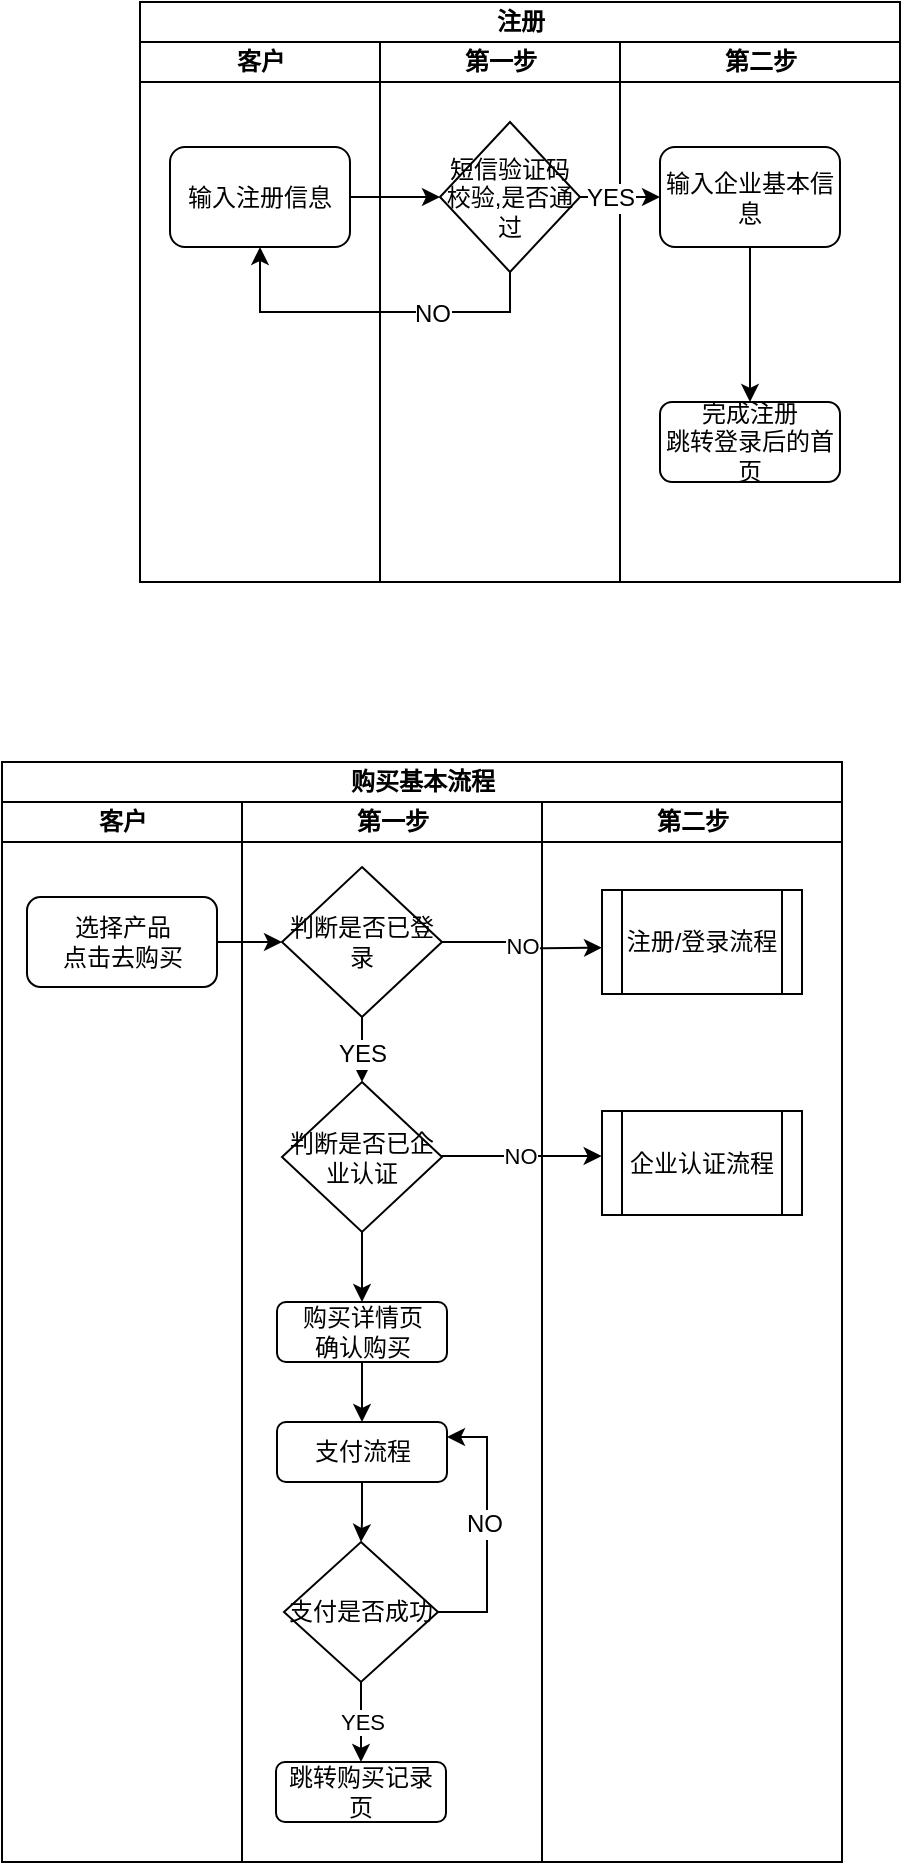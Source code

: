 <mxfile version="12.3.7" type="github" pages="5">
  <diagram id="7Ek2xZR4nPy_wMrCUxnE" name="Page-1">
    <mxGraphModel dx="1148" dy="623" grid="1" gridSize="10" guides="1" tooltips="1" connect="1" arrows="1" fold="1" page="1" pageScale="1" pageWidth="827" pageHeight="1169" math="0" shadow="0">
      <root>
        <mxCell id="0"/>
        <mxCell id="1" parent="0"/>
        <mxCell id="ooyu_5q9b6Pn2j3Tplhq-1" value="注册" style="swimlane;html=1;childLayout=stackLayout;resizeParent=1;resizeParentMax=0;startSize=20;" parent="1" vertex="1">
          <mxGeometry x="220" y="30" width="380" height="290" as="geometry"/>
        </mxCell>
        <mxCell id="ooyu_5q9b6Pn2j3Tplhq-2" value="客户" style="swimlane;html=1;startSize=20;" parent="ooyu_5q9b6Pn2j3Tplhq-1" vertex="1">
          <mxGeometry y="20" width="120" height="270" as="geometry"/>
        </mxCell>
        <mxCell id="ooyu_5q9b6Pn2j3Tplhq-6" value="输入注册信息" style="rounded=1;whiteSpace=wrap;html=1;" parent="ooyu_5q9b6Pn2j3Tplhq-2" vertex="1">
          <mxGeometry x="15" y="52.5" width="90" height="50" as="geometry"/>
        </mxCell>
        <mxCell id="ooyu_5q9b6Pn2j3Tplhq-3" value="第一步" style="swimlane;html=1;startSize=20;" parent="ooyu_5q9b6Pn2j3Tplhq-1" vertex="1">
          <mxGeometry x="120" y="20" width="120" height="270" as="geometry"/>
        </mxCell>
        <mxCell id="ooyu_5q9b6Pn2j3Tplhq-7" value="短信验证码校验,是否通过" style="rhombus;whiteSpace=wrap;html=1;" parent="ooyu_5q9b6Pn2j3Tplhq-3" vertex="1">
          <mxGeometry x="30" y="40" width="70" height="75" as="geometry"/>
        </mxCell>
        <mxCell id="ooyu_5q9b6Pn2j3Tplhq-4" value="第二步" style="swimlane;html=1;startSize=20;" parent="ooyu_5q9b6Pn2j3Tplhq-1" vertex="1">
          <mxGeometry x="240" y="20" width="140" height="270" as="geometry"/>
        </mxCell>
        <mxCell id="ooyu_5q9b6Pn2j3Tplhq-16" style="edgeStyle=orthogonalEdgeStyle;rounded=0;orthogonalLoop=1;jettySize=auto;html=1;entryX=0.5;entryY=0;entryDx=0;entryDy=0;" parent="ooyu_5q9b6Pn2j3Tplhq-4" source="ooyu_5q9b6Pn2j3Tplhq-11" target="ooyu_5q9b6Pn2j3Tplhq-15" edge="1">
          <mxGeometry relative="1" as="geometry"/>
        </mxCell>
        <mxCell id="ooyu_5q9b6Pn2j3Tplhq-11" value="输入企业基本信息" style="rounded=1;whiteSpace=wrap;html=1;" parent="ooyu_5q9b6Pn2j3Tplhq-4" vertex="1">
          <mxGeometry x="20" y="52.5" width="90" height="50" as="geometry"/>
        </mxCell>
        <mxCell id="ooyu_5q9b6Pn2j3Tplhq-15" value="完成注册&lt;br&gt;跳转登录后的首页" style="rounded=1;whiteSpace=wrap;html=1;" parent="ooyu_5q9b6Pn2j3Tplhq-4" vertex="1">
          <mxGeometry x="20" y="180" width="90" height="40" as="geometry"/>
        </mxCell>
        <mxCell id="ooyu_5q9b6Pn2j3Tplhq-8" style="edgeStyle=orthogonalEdgeStyle;rounded=0;orthogonalLoop=1;jettySize=auto;html=1;entryX=0;entryY=0.5;entryDx=0;entryDy=0;" parent="ooyu_5q9b6Pn2j3Tplhq-1" source="ooyu_5q9b6Pn2j3Tplhq-6" target="ooyu_5q9b6Pn2j3Tplhq-7" edge="1">
          <mxGeometry relative="1" as="geometry"/>
        </mxCell>
        <mxCell id="ooyu_5q9b6Pn2j3Tplhq-9" style="edgeStyle=orthogonalEdgeStyle;rounded=0;orthogonalLoop=1;jettySize=auto;html=1;entryX=0.5;entryY=1;entryDx=0;entryDy=0;exitX=0.5;exitY=1;exitDx=0;exitDy=0;" parent="ooyu_5q9b6Pn2j3Tplhq-1" source="ooyu_5q9b6Pn2j3Tplhq-7" target="ooyu_5q9b6Pn2j3Tplhq-6" edge="1">
          <mxGeometry relative="1" as="geometry"/>
        </mxCell>
        <mxCell id="ooyu_5q9b6Pn2j3Tplhq-10" value="NO" style="text;html=1;align=center;verticalAlign=middle;resizable=0;points=[];;labelBackgroundColor=#ffffff;" parent="ooyu_5q9b6Pn2j3Tplhq-9" vertex="1" connectable="0">
          <mxGeometry x="-0.333" y="1" relative="1" as="geometry">
            <mxPoint as="offset"/>
          </mxGeometry>
        </mxCell>
        <mxCell id="ooyu_5q9b6Pn2j3Tplhq-12" style="edgeStyle=orthogonalEdgeStyle;rounded=0;orthogonalLoop=1;jettySize=auto;html=1;entryX=0;entryY=0.5;entryDx=0;entryDy=0;" parent="ooyu_5q9b6Pn2j3Tplhq-1" source="ooyu_5q9b6Pn2j3Tplhq-7" target="ooyu_5q9b6Pn2j3Tplhq-11" edge="1">
          <mxGeometry relative="1" as="geometry"/>
        </mxCell>
        <mxCell id="ooyu_5q9b6Pn2j3Tplhq-13" value="YES" style="text;html=1;align=center;verticalAlign=middle;resizable=0;points=[];;labelBackgroundColor=#ffffff;" parent="ooyu_5q9b6Pn2j3Tplhq-12" vertex="1" connectable="0">
          <mxGeometry x="0.011" y="-5" relative="1" as="geometry">
            <mxPoint x="-5" y="-5" as="offset"/>
          </mxGeometry>
        </mxCell>
        <mxCell id="ooyu_5q9b6Pn2j3Tplhq-18" value="购买基本流程" style="swimlane;html=1;childLayout=stackLayout;resizeParent=1;resizeParentMax=0;startSize=20;" parent="1" vertex="1">
          <mxGeometry x="151" y="410" width="420" height="550" as="geometry"/>
        </mxCell>
        <mxCell id="ooyu_5q9b6Pn2j3Tplhq-19" value="客户" style="swimlane;html=1;startSize=20;" parent="ooyu_5q9b6Pn2j3Tplhq-18" vertex="1">
          <mxGeometry y="20" width="120" height="530" as="geometry"/>
        </mxCell>
        <mxCell id="ooyu_5q9b6Pn2j3Tplhq-23" value="选择产品&lt;br&gt;点击去购买" style="rounded=1;whiteSpace=wrap;html=1;" parent="ooyu_5q9b6Pn2j3Tplhq-19" vertex="1">
          <mxGeometry x="12.5" y="47.5" width="95" height="45" as="geometry"/>
        </mxCell>
        <mxCell id="ooyu_5q9b6Pn2j3Tplhq-20" value="第一步" style="swimlane;html=1;startSize=20;" parent="ooyu_5q9b6Pn2j3Tplhq-18" vertex="1">
          <mxGeometry x="120" y="20" width="150" height="530" as="geometry"/>
        </mxCell>
        <mxCell id="ooyu_5q9b6Pn2j3Tplhq-24" value="判断是否已登录" style="rhombus;whiteSpace=wrap;html=1;" parent="ooyu_5q9b6Pn2j3Tplhq-20" vertex="1">
          <mxGeometry x="20" y="32.5" width="80" height="75" as="geometry"/>
        </mxCell>
        <mxCell id="ooyu_5q9b6Pn2j3Tplhq-47" style="edgeStyle=orthogonalEdgeStyle;rounded=0;orthogonalLoop=1;jettySize=auto;html=1;entryX=0.5;entryY=0;entryDx=0;entryDy=0;" parent="ooyu_5q9b6Pn2j3Tplhq-20" source="ooyu_5q9b6Pn2j3Tplhq-39" target="ooyu_5q9b6Pn2j3Tplhq-46" edge="1">
          <mxGeometry relative="1" as="geometry"/>
        </mxCell>
        <mxCell id="ooyu_5q9b6Pn2j3Tplhq-39" value="判断是否已企业认证" style="rhombus;whiteSpace=wrap;html=1;" parent="ooyu_5q9b6Pn2j3Tplhq-20" vertex="1">
          <mxGeometry x="20" y="140" width="80" height="75" as="geometry"/>
        </mxCell>
        <mxCell id="ooyu_5q9b6Pn2j3Tplhq-29" style="edgeStyle=orthogonalEdgeStyle;rounded=0;orthogonalLoop=1;jettySize=auto;html=1;" parent="ooyu_5q9b6Pn2j3Tplhq-20" source="ooyu_5q9b6Pn2j3Tplhq-24" target="ooyu_5q9b6Pn2j3Tplhq-39" edge="1">
          <mxGeometry relative="1" as="geometry">
            <mxPoint x="180" y="72.667" as="targetPoint"/>
          </mxGeometry>
        </mxCell>
        <mxCell id="ooyu_5q9b6Pn2j3Tplhq-38" value="YES" style="text;html=1;align=center;verticalAlign=middle;resizable=0;points=[];;labelBackgroundColor=#ffffff;" parent="ooyu_5q9b6Pn2j3Tplhq-29" vertex="1" connectable="0">
          <mxGeometry x="-0.23" relative="1" as="geometry">
            <mxPoint as="offset"/>
          </mxGeometry>
        </mxCell>
        <mxCell id="ooyu_5q9b6Pn2j3Tplhq-49" style="edgeStyle=orthogonalEdgeStyle;rounded=0;orthogonalLoop=1;jettySize=auto;html=1;entryX=0.5;entryY=0;entryDx=0;entryDy=0;" parent="ooyu_5q9b6Pn2j3Tplhq-20" source="ooyu_5q9b6Pn2j3Tplhq-46" target="ooyu_5q9b6Pn2j3Tplhq-48" edge="1">
          <mxGeometry relative="1" as="geometry"/>
        </mxCell>
        <mxCell id="ooyu_5q9b6Pn2j3Tplhq-46" value="购买详情页&lt;br&gt;确认购买" style="rounded=1;whiteSpace=wrap;html=1;" parent="ooyu_5q9b6Pn2j3Tplhq-20" vertex="1">
          <mxGeometry x="17.5" y="250" width="85" height="30" as="geometry"/>
        </mxCell>
        <mxCell id="ooyu_5q9b6Pn2j3Tplhq-53" style="edgeStyle=orthogonalEdgeStyle;rounded=0;orthogonalLoop=1;jettySize=auto;html=1;entryX=0.5;entryY=0;entryDx=0;entryDy=0;" parent="ooyu_5q9b6Pn2j3Tplhq-20" source="ooyu_5q9b6Pn2j3Tplhq-48" target="ooyu_5q9b6Pn2j3Tplhq-52" edge="1">
          <mxGeometry relative="1" as="geometry"/>
        </mxCell>
        <mxCell id="ooyu_5q9b6Pn2j3Tplhq-48" value="支付流程" style="rounded=1;whiteSpace=wrap;html=1;" parent="ooyu_5q9b6Pn2j3Tplhq-20" vertex="1">
          <mxGeometry x="17.5" y="310" width="85" height="30" as="geometry"/>
        </mxCell>
        <mxCell id="ooyu_5q9b6Pn2j3Tplhq-55" value="YES" style="edgeStyle=orthogonalEdgeStyle;rounded=0;orthogonalLoop=1;jettySize=auto;html=1;entryX=0.5;entryY=0;entryDx=0;entryDy=0;" parent="ooyu_5q9b6Pn2j3Tplhq-20" source="ooyu_5q9b6Pn2j3Tplhq-52" target="ooyu_5q9b6Pn2j3Tplhq-54" edge="1">
          <mxGeometry relative="1" as="geometry"/>
        </mxCell>
        <mxCell id="ooyu_5q9b6Pn2j3Tplhq-56" style="edgeStyle=orthogonalEdgeStyle;rounded=0;orthogonalLoop=1;jettySize=auto;html=1;entryX=1;entryY=0.25;entryDx=0;entryDy=0;exitX=1;exitY=0.5;exitDx=0;exitDy=0;" parent="ooyu_5q9b6Pn2j3Tplhq-20" source="ooyu_5q9b6Pn2j3Tplhq-52" target="ooyu_5q9b6Pn2j3Tplhq-48" edge="1">
          <mxGeometry relative="1" as="geometry"/>
        </mxCell>
        <mxCell id="ooyu_5q9b6Pn2j3Tplhq-57" value="NO" style="text;html=1;align=center;verticalAlign=middle;resizable=0;points=[];;labelBackgroundColor=#ffffff;" parent="ooyu_5q9b6Pn2j3Tplhq-56" vertex="1" connectable="0">
          <mxGeometry x="0.038" y="2" relative="1" as="geometry">
            <mxPoint as="offset"/>
          </mxGeometry>
        </mxCell>
        <mxCell id="ooyu_5q9b6Pn2j3Tplhq-52" value="支付是否成功" style="rhombus;whiteSpace=wrap;html=1;" parent="ooyu_5q9b6Pn2j3Tplhq-20" vertex="1">
          <mxGeometry x="21" y="370" width="77" height="70" as="geometry"/>
        </mxCell>
        <mxCell id="ooyu_5q9b6Pn2j3Tplhq-54" value="跳转购买记录页" style="rounded=1;whiteSpace=wrap;html=1;" parent="ooyu_5q9b6Pn2j3Tplhq-20" vertex="1">
          <mxGeometry x="17" y="480" width="85" height="30" as="geometry"/>
        </mxCell>
        <mxCell id="ooyu_5q9b6Pn2j3Tplhq-31" value="第二步" style="swimlane;html=1;startSize=20;" parent="ooyu_5q9b6Pn2j3Tplhq-18" vertex="1">
          <mxGeometry x="270" y="20" width="150" height="530" as="geometry"/>
        </mxCell>
        <mxCell id="-xug0ZvV7qObeSH3R0iU-1" value="&lt;span style=&quot;white-space: normal&quot;&gt;注册/登录流程&lt;/span&gt;" style="shape=process;whiteSpace=wrap;html=1;backgroundOutline=1;" parent="ooyu_5q9b6Pn2j3Tplhq-31" vertex="1">
          <mxGeometry x="30" y="44" width="100" height="52" as="geometry"/>
        </mxCell>
        <mxCell id="-xug0ZvV7qObeSH3R0iU-2" value="企业认证流程" style="shape=process;whiteSpace=wrap;html=1;backgroundOutline=1;" parent="ooyu_5q9b6Pn2j3Tplhq-31" vertex="1">
          <mxGeometry x="30" y="154.5" width="100" height="52" as="geometry"/>
        </mxCell>
        <mxCell id="ooyu_5q9b6Pn2j3Tplhq-27" style="edgeStyle=orthogonalEdgeStyle;rounded=0;orthogonalLoop=1;jettySize=auto;html=1;entryX=0;entryY=0.5;entryDx=0;entryDy=0;" parent="ooyu_5q9b6Pn2j3Tplhq-18" source="ooyu_5q9b6Pn2j3Tplhq-23" target="ooyu_5q9b6Pn2j3Tplhq-24" edge="1">
          <mxGeometry relative="1" as="geometry"/>
        </mxCell>
        <mxCell id="ooyu_5q9b6Pn2j3Tplhq-41" value="NO" style="edgeStyle=orthogonalEdgeStyle;rounded=0;orthogonalLoop=1;jettySize=auto;html=1;entryX=0;entryY=0.5;entryDx=0;entryDy=0;" parent="ooyu_5q9b6Pn2j3Tplhq-18" source="ooyu_5q9b6Pn2j3Tplhq-39" edge="1">
          <mxGeometry relative="1" as="geometry">
            <mxPoint x="299.833" y="197" as="targetPoint"/>
          </mxGeometry>
        </mxCell>
        <mxCell id="ooyu_5q9b6Pn2j3Tplhq-26" value="NO" style="edgeStyle=orthogonalEdgeStyle;rounded=0;orthogonalLoop=1;jettySize=auto;html=1;" parent="ooyu_5q9b6Pn2j3Tplhq-18" source="ooyu_5q9b6Pn2j3Tplhq-24" edge="1">
          <mxGeometry relative="1" as="geometry">
            <mxPoint x="300" y="92.833" as="targetPoint"/>
          </mxGeometry>
        </mxCell>
      </root>
    </mxGraphModel>
  </diagram>
  <diagram id="VCM_MFjALH5fNk6iBESE" name="主线流程">
    <mxGraphModel dx="1148" dy="623" grid="1" gridSize="10" guides="1" tooltips="1" connect="1" arrows="1" fold="1" page="1" pageScale="1" pageWidth="827" pageHeight="1169" math="0" shadow="0">
      <root>
        <mxCell id="TJdcT3hgQOtQtT8w2g-t-0"/>
        <mxCell id="TJdcT3hgQOtQtT8w2g-t-1" parent="TJdcT3hgQOtQtT8w2g-t-0"/>
        <mxCell id="TJdcT3hgQOtQtT8w2g-t-4" value="" style="edgeStyle=orthogonalEdgeStyle;rounded=0;orthogonalLoop=1;jettySize=auto;html=1;" parent="TJdcT3hgQOtQtT8w2g-t-1" source="TJdcT3hgQOtQtT8w2g-t-2" target="TJdcT3hgQOtQtT8w2g-t-3" edge="1">
          <mxGeometry relative="1" as="geometry"/>
        </mxCell>
        <mxCell id="TJdcT3hgQOtQtT8w2g-t-2" value="注册" style="rounded=1;whiteSpace=wrap;html=1;" parent="TJdcT3hgQOtQtT8w2g-t-1" vertex="1">
          <mxGeometry x="170" y="160" width="107" height="40" as="geometry"/>
        </mxCell>
        <mxCell id="TJdcT3hgQOtQtT8w2g-t-6" value="" style="edgeStyle=orthogonalEdgeStyle;rounded=0;orthogonalLoop=1;jettySize=auto;html=1;" parent="TJdcT3hgQOtQtT8w2g-t-1" source="TJdcT3hgQOtQtT8w2g-t-3" target="TJdcT3hgQOtQtT8w2g-t-5" edge="1">
          <mxGeometry relative="1" as="geometry"/>
        </mxCell>
        <mxCell id="TJdcT3hgQOtQtT8w2g-t-3" value="登录" style="rounded=1;whiteSpace=wrap;html=1;" parent="TJdcT3hgQOtQtT8w2g-t-1" vertex="1">
          <mxGeometry x="170" y="240" width="107" height="40" as="geometry"/>
        </mxCell>
        <mxCell id="TJdcT3hgQOtQtT8w2g-t-8" value="" style="edgeStyle=orthogonalEdgeStyle;rounded=0;orthogonalLoop=1;jettySize=auto;html=1;entryX=0.5;entryY=0;entryDx=0;entryDy=0;" parent="TJdcT3hgQOtQtT8w2g-t-1" source="TJdcT3hgQOtQtT8w2g-t-5" target="TJdcT3hgQOtQtT8w2g-t-7" edge="1">
          <mxGeometry relative="1" as="geometry"/>
        </mxCell>
        <mxCell id="TJdcT3hgQOtQtT8w2g-t-5" value="企业认证" style="rounded=1;whiteSpace=wrap;html=1;" parent="TJdcT3hgQOtQtT8w2g-t-1" vertex="1">
          <mxGeometry x="170" y="330" width="107" height="40" as="geometry"/>
        </mxCell>
        <mxCell id="TJdcT3hgQOtQtT8w2g-t-10" value="" style="edgeStyle=orthogonalEdgeStyle;rounded=0;orthogonalLoop=1;jettySize=auto;html=1;" parent="TJdcT3hgQOtQtT8w2g-t-1" source="TJdcT3hgQOtQtT8w2g-t-7" target="TJdcT3hgQOtQtT8w2g-t-9" edge="1">
          <mxGeometry relative="1" as="geometry"/>
        </mxCell>
        <mxCell id="TJdcT3hgQOtQtT8w2g-t-7" value="购买产品" style="rounded=1;whiteSpace=wrap;html=1;" parent="TJdcT3hgQOtQtT8w2g-t-1" vertex="1">
          <mxGeometry x="340" y="160" width="107" height="40" as="geometry"/>
        </mxCell>
        <mxCell id="TJdcT3hgQOtQtT8w2g-t-12" value="" style="edgeStyle=orthogonalEdgeStyle;rounded=0;orthogonalLoop=1;jettySize=auto;html=1;" parent="TJdcT3hgQOtQtT8w2g-t-1" source="TJdcT3hgQOtQtT8w2g-t-9" target="TJdcT3hgQOtQtT8w2g-t-11" edge="1">
          <mxGeometry relative="1" as="geometry"/>
        </mxCell>
        <mxCell id="TJdcT3hgQOtQtT8w2g-t-9" value="支付" style="rounded=1;whiteSpace=wrap;html=1;" parent="TJdcT3hgQOtQtT8w2g-t-1" vertex="1">
          <mxGeometry x="340" y="240" width="107" height="40" as="geometry"/>
        </mxCell>
        <mxCell id="jwYAJ5ZKc5NrxFMyiBeS-3" value="" style="edgeStyle=orthogonalEdgeStyle;rounded=0;orthogonalLoop=1;jettySize=auto;html=1;" edge="1" parent="TJdcT3hgQOtQtT8w2g-t-1" source="TJdcT3hgQOtQtT8w2g-t-11" target="jwYAJ5ZKc5NrxFMyiBeS-2">
          <mxGeometry relative="1" as="geometry"/>
        </mxCell>
        <mxCell id="TJdcT3hgQOtQtT8w2g-t-11" value="合同" style="rounded=1;whiteSpace=wrap;html=1;" parent="TJdcT3hgQOtQtT8w2g-t-1" vertex="1">
          <mxGeometry x="340" y="320" width="107" height="40" as="geometry"/>
        </mxCell>
        <mxCell id="jwYAJ5ZKc5NrxFMyiBeS-2" value="售后/客服" style="rounded=1;whiteSpace=wrap;html=1;" vertex="1" parent="TJdcT3hgQOtQtT8w2g-t-1">
          <mxGeometry x="340" y="410" width="107" height="40" as="geometry"/>
        </mxCell>
      </root>
    </mxGraphModel>
  </diagram>
  <diagram id="IMG7n_DoIGk_53zhiTlj" name="实物购买">
    <mxGraphModel dx="1224" dy="675" grid="1" gridSize="10" guides="1" tooltips="1" connect="1" arrows="1" fold="1" page="1" pageScale="1" pageWidth="827" pageHeight="1169" math="0" shadow="0">
      <root>
        <mxCell id="WIMeqda8XIgMcg2HydUv-0"/>
        <mxCell id="WIMeqda8XIgMcg2HydUv-1" parent="WIMeqda8XIgMcg2HydUv-0"/>
        <mxCell id="WIMeqda8XIgMcg2HydUv-2" value="实物购买" style="swimlane;html=1;childLayout=stackLayout;resizeParent=1;resizeParentMax=0;startSize=20;" vertex="1" parent="WIMeqda8XIgMcg2HydUv-1">
          <mxGeometry x="190" y="190" width="300" height="320" as="geometry"/>
        </mxCell>
        <mxCell id="WIMeqda8XIgMcg2HydUv-3" value="平台" style="swimlane;html=1;startSize=20;" vertex="1" parent="WIMeqda8XIgMcg2HydUv-2">
          <mxGeometry y="20" width="120" height="300" as="geometry"/>
        </mxCell>
        <mxCell id="WIMeqda8XIgMcg2HydUv-8" value="" style="edgeStyle=orthogonalEdgeStyle;rounded=0;orthogonalLoop=1;jettySize=auto;html=1;" edge="1" parent="WIMeqda8XIgMcg2HydUv-3" target="WIMeqda8XIgMcg2HydUv-7">
          <mxGeometry relative="1" as="geometry">
            <mxPoint x="60" y="80" as="sourcePoint"/>
          </mxGeometry>
        </mxCell>
        <mxCell id="WIMeqda8XIgMcg2HydUv-7" value="填写物流信息&lt;br&gt;翻转发货状态" style="rounded=1;whiteSpace=wrap;html=1;" vertex="1" parent="WIMeqda8XIgMcg2HydUv-3">
          <mxGeometry x="10" y="160" width="100" height="40" as="geometry"/>
        </mxCell>
        <mxCell id="p-v_06ZejAhxLUYQpbm6-2" value="&lt;span style=&quot;white-space: normal&quot;&gt;实物发货流程&lt;/span&gt;" style="shape=process;whiteSpace=wrap;html=1;backgroundOutline=1;" vertex="1" parent="WIMeqda8XIgMcg2HydUv-3">
          <mxGeometry x="10" y="40" width="100" height="40" as="geometry"/>
        </mxCell>
        <mxCell id="WIMeqda8XIgMcg2HydUv-12" value="" style="edgeStyle=orthogonalEdgeStyle;rounded=0;orthogonalLoop=1;jettySize=auto;html=1;entryX=0;entryY=0.5;entryDx=0;entryDy=0;" edge="1" parent="WIMeqda8XIgMcg2HydUv-2" source="WIMeqda8XIgMcg2HydUv-7" target="WIMeqda8XIgMcg2HydUv-11">
          <mxGeometry relative="1" as="geometry"/>
        </mxCell>
        <mxCell id="WIMeqda8XIgMcg2HydUv-13" value="短信通知" style="text;html=1;align=center;verticalAlign=middle;resizable=0;points=[];;labelBackgroundColor=#ffffff;" vertex="1" connectable="0" parent="WIMeqda8XIgMcg2HydUv-12">
          <mxGeometry x="0.012" relative="1" as="geometry">
            <mxPoint as="offset"/>
          </mxGeometry>
        </mxCell>
        <mxCell id="WIMeqda8XIgMcg2HydUv-4" value="客户" style="swimlane;html=1;startSize=20;" vertex="1" parent="WIMeqda8XIgMcg2HydUv-2">
          <mxGeometry x="120" y="20" width="180" height="300" as="geometry"/>
        </mxCell>
        <mxCell id="WIMeqda8XIgMcg2HydUv-15" value="" style="edgeStyle=orthogonalEdgeStyle;rounded=0;orthogonalLoop=1;jettySize=auto;html=1;" edge="1" parent="WIMeqda8XIgMcg2HydUv-4" source="WIMeqda8XIgMcg2HydUv-11" target="WIMeqda8XIgMcg2HydUv-14">
          <mxGeometry relative="1" as="geometry"/>
        </mxCell>
        <mxCell id="WIMeqda8XIgMcg2HydUv-11" value="货物发货" style="rounded=1;whiteSpace=wrap;html=1;" vertex="1" parent="WIMeqda8XIgMcg2HydUv-4">
          <mxGeometry x="40" y="40" width="100" height="40" as="geometry"/>
        </mxCell>
        <mxCell id="WIMeqda8XIgMcg2HydUv-21" value="" style="edgeStyle=orthogonalEdgeStyle;rounded=0;orthogonalLoop=1;jettySize=auto;html=1;" edge="1" parent="WIMeqda8XIgMcg2HydUv-4" source="WIMeqda8XIgMcg2HydUv-14" target="WIMeqda8XIgMcg2HydUv-20">
          <mxGeometry relative="1" as="geometry"/>
        </mxCell>
        <mxCell id="WIMeqda8XIgMcg2HydUv-14" value="查询物流信息" style="rounded=1;whiteSpace=wrap;html=1;" vertex="1" parent="WIMeqda8XIgMcg2HydUv-4">
          <mxGeometry x="40" y="160" width="100" height="40" as="geometry"/>
        </mxCell>
        <mxCell id="WIMeqda8XIgMcg2HydUv-20" value="接收货物" style="rounded=1;whiteSpace=wrap;html=1;" vertex="1" parent="WIMeqda8XIgMcg2HydUv-4">
          <mxGeometry x="40" y="240" width="100" height="40" as="geometry"/>
        </mxCell>
        <mxCell id="WIMeqda8XIgMcg2HydUv-16" value="售后类产品" style="swimlane;html=1;childLayout=stackLayout;resizeParent=1;resizeParentMax=0;startSize=20;" vertex="1" parent="WIMeqda8XIgMcg2HydUv-1">
          <mxGeometry x="20" y="520" width="240" height="320" as="geometry"/>
        </mxCell>
        <mxCell id="WIMeqda8XIgMcg2HydUv-17" value="平台" style="swimlane;html=1;startSize=20;" vertex="1" parent="WIMeqda8XIgMcg2HydUv-16">
          <mxGeometry y="20" width="120" height="300" as="geometry"/>
        </mxCell>
        <mxCell id="p-v_06ZejAhxLUYQpbm6-0" value="合同签署流程" style="shape=process;whiteSpace=wrap;html=1;backgroundOutline=1;" vertex="1" parent="WIMeqda8XIgMcg2HydUv-17">
          <mxGeometry x="5" y="40" width="100" height="50" as="geometry"/>
        </mxCell>
        <mxCell id="p-v_06ZejAhxLUYQpbm6-1" value="发票开具流程" style="shape=process;whiteSpace=wrap;html=1;backgroundOutline=1;" vertex="1" parent="WIMeqda8XIgMcg2HydUv-17">
          <mxGeometry x="10" y="120" width="100" height="50" as="geometry"/>
        </mxCell>
        <mxCell id="WIMeqda8XIgMcg2HydUv-18" value="客户" style="swimlane;html=1;startSize=20;" vertex="1" parent="WIMeqda8XIgMcg2HydUv-16">
          <mxGeometry x="120" y="20" width="120" height="300" as="geometry"/>
        </mxCell>
        <mxCell id="WIMeqda8XIgMcg2HydUv-24" value="接收合同/发票" style="rounded=1;whiteSpace=wrap;html=1;" vertex="1" parent="WIMeqda8XIgMcg2HydUv-18">
          <mxGeometry x="20" y="190" width="90" height="40" as="geometry"/>
        </mxCell>
        <mxCell id="WIMeqda8XIgMcg2HydUv-25" value="" style="edgeStyle=orthogonalEdgeStyle;rounded=0;orthogonalLoop=1;jettySize=auto;html=1;" edge="1" parent="WIMeqda8XIgMcg2HydUv-16" target="WIMeqda8XIgMcg2HydUv-24">
          <mxGeometry relative="1" as="geometry">
            <mxPoint x="105" y="160" as="sourcePoint"/>
          </mxGeometry>
        </mxCell>
        <mxCell id="WIMeqda8XIgMcg2HydUv-26" style="edgeStyle=orthogonalEdgeStyle;rounded=0;orthogonalLoop=1;jettySize=auto;html=1;entryX=0.5;entryY=0;entryDx=0;entryDy=0;" edge="1" parent="WIMeqda8XIgMcg2HydUv-16" target="WIMeqda8XIgMcg2HydUv-24">
          <mxGeometry relative="1" as="geometry">
            <mxPoint x="105" y="80" as="sourcePoint"/>
          </mxGeometry>
        </mxCell>
        <mxCell id="WIMeqda8XIgMcg2HydUv-28" value="Email或者邮寄" style="text;html=1;align=center;verticalAlign=middle;resizable=0;points=[];;labelBackgroundColor=#ffffff;" vertex="1" connectable="0" parent="WIMeqda8XIgMcg2HydUv-26">
          <mxGeometry x="-0.238" y="-40" relative="1" as="geometry">
            <mxPoint x="42" y="40" as="offset"/>
          </mxGeometry>
        </mxCell>
        <mxCell id="WIMeqda8XIgMcg2HydUv-29" value="服务类产品" style="swimlane;html=1;childLayout=stackLayout;resizeParent=1;resizeParentMax=0;startSize=20;" vertex="1" parent="WIMeqda8XIgMcg2HydUv-1">
          <mxGeometry x="340" y="530" width="280" height="150" as="geometry"/>
        </mxCell>
        <mxCell id="WIMeqda8XIgMcg2HydUv-30" value="平台" style="swimlane;html=1;startSize=20;" vertex="1" parent="WIMeqda8XIgMcg2HydUv-29">
          <mxGeometry y="20" width="120" height="130" as="geometry"/>
        </mxCell>
        <mxCell id="WIMeqda8XIgMcg2HydUv-33" value="自动将产品对应的权限赋予给客户的管理员账号" style="rounded=1;whiteSpace=wrap;html=1;" vertex="1" parent="WIMeqda8XIgMcg2HydUv-30">
          <mxGeometry x="15" y="34" width="95" height="66" as="geometry"/>
        </mxCell>
        <mxCell id="WIMeqda8XIgMcg2HydUv-31" value="客户" style="swimlane;html=1;startSize=20;" vertex="1" parent="WIMeqda8XIgMcg2HydUv-29">
          <mxGeometry x="120" y="20" width="160" height="130" as="geometry"/>
        </mxCell>
        <mxCell id="WIMeqda8XIgMcg2HydUv-35" value="客户管理员账号进行权限管理" style="rounded=1;whiteSpace=wrap;html=1;" vertex="1" parent="WIMeqda8XIgMcg2HydUv-31">
          <mxGeometry x="25" y="34" width="95" height="66" as="geometry"/>
        </mxCell>
        <mxCell id="WIMeqda8XIgMcg2HydUv-36" style="edgeStyle=orthogonalEdgeStyle;rounded=0;orthogonalLoop=1;jettySize=auto;html=1;exitX=1;exitY=0.5;exitDx=0;exitDy=0;entryX=0;entryY=0.5;entryDx=0;entryDy=0;" edge="1" parent="WIMeqda8XIgMcg2HydUv-29" source="WIMeqda8XIgMcg2HydUv-33" target="WIMeqda8XIgMcg2HydUv-35">
          <mxGeometry relative="1" as="geometry"/>
        </mxCell>
      </root>
    </mxGraphModel>
  </diagram>
  <diagram id="CYP552YIqiC49MJuwYLu" name="企业认证">
    <mxGraphModel dx="1224" dy="675" grid="1" gridSize="10" guides="1" tooltips="1" connect="1" arrows="1" fold="1" page="1" pageScale="1" pageWidth="827" pageHeight="1169" math="0" shadow="0">
      <root>
        <mxCell id="T4XIiV6NohffTM1h-DGk-0"/>
        <mxCell id="T4XIiV6NohffTM1h-DGk-1" parent="T4XIiV6NohffTM1h-DGk-0"/>
        <mxCell id="T4XIiV6NohffTM1h-DGk-2" value="企业认证" style="swimlane;html=1;childLayout=stackLayout;resizeParent=1;resizeParentMax=0;startSize=20;" vertex="1" parent="T4XIiV6NohffTM1h-DGk-1">
          <mxGeometry x="190" y="90" width="300" height="410" as="geometry"/>
        </mxCell>
        <mxCell id="T4XIiV6NohffTM1h-DGk-3" value="客户" style="swimlane;html=1;startSize=20;" vertex="1" parent="T4XIiV6NohffTM1h-DGk-2">
          <mxGeometry y="20" width="140" height="390" as="geometry"/>
        </mxCell>
        <mxCell id="T4XIiV6NohffTM1h-DGk-9" value="" style="edgeStyle=orthogonalEdgeStyle;rounded=0;orthogonalLoop=1;jettySize=auto;html=1;" edge="1" parent="T4XIiV6NohffTM1h-DGk-3" source="T4XIiV6NohffTM1h-DGk-7" target="T4XIiV6NohffTM1h-DGk-8">
          <mxGeometry relative="1" as="geometry"/>
        </mxCell>
        <mxCell id="T4XIiV6NohffTM1h-DGk-7" value="填写企业认证信息" style="rounded=1;whiteSpace=wrap;html=1;" vertex="1" parent="T4XIiV6NohffTM1h-DGk-3">
          <mxGeometry x="15" y="40" width="105" height="40" as="geometry"/>
        </mxCell>
        <mxCell id="T4XIiV6NohffTM1h-DGk-11" style="edgeStyle=orthogonalEdgeStyle;rounded=0;orthogonalLoop=1;jettySize=auto;html=1;entryX=0.5;entryY=0;entryDx=0;entryDy=0;" edge="1" parent="T4XIiV6NohffTM1h-DGk-3" source="T4XIiV6NohffTM1h-DGk-8" target="T4XIiV6NohffTM1h-DGk-10">
          <mxGeometry relative="1" as="geometry"/>
        </mxCell>
        <mxCell id="T4XIiV6NohffTM1h-DGk-8" value="提交认证申请" style="rounded=1;whiteSpace=wrap;html=1;" vertex="1" parent="T4XIiV6NohffTM1h-DGk-3">
          <mxGeometry x="15" y="130" width="105" height="40" as="geometry"/>
        </mxCell>
        <mxCell id="T4XIiV6NohffTM1h-DGk-13" value="YES" style="edgeStyle=orthogonalEdgeStyle;rounded=0;orthogonalLoop=1;jettySize=auto;html=1;entryX=0.5;entryY=0;entryDx=0;entryDy=0;" edge="1" parent="T4XIiV6NohffTM1h-DGk-3" source="T4XIiV6NohffTM1h-DGk-10" target="T4XIiV6NohffTM1h-DGk-14">
          <mxGeometry relative="1" as="geometry">
            <mxPoint x="67.5" y="350" as="targetPoint"/>
          </mxGeometry>
        </mxCell>
        <mxCell id="T4XIiV6NohffTM1h-DGk-10" value="短信验证码是否正确" style="rhombus;whiteSpace=wrap;html=1;" vertex="1" parent="T4XIiV6NohffTM1h-DGk-3">
          <mxGeometry x="32.5" y="200" width="70" height="70" as="geometry"/>
        </mxCell>
        <mxCell id="T4XIiV6NohffTM1h-DGk-14" value="认证申请提交成功" style="rounded=1;whiteSpace=wrap;html=1;" vertex="1" parent="T4XIiV6NohffTM1h-DGk-3">
          <mxGeometry x="15" y="320" width="105" height="40" as="geometry"/>
        </mxCell>
        <mxCell id="T4XIiV6NohffTM1h-DGk-4" value="平台" style="swimlane;html=1;startSize=20;" vertex="1" parent="T4XIiV6NohffTM1h-DGk-2">
          <mxGeometry x="140" y="20" width="160" height="390" as="geometry"/>
        </mxCell>
        <mxCell id="T4XIiV6NohffTM1h-DGk-17" value="&lt;span style=&quot;white-space: normal&quot;&gt;企业认证&lt;br&gt;审批流程&lt;/span&gt;" style="shape=process;whiteSpace=wrap;html=1;backgroundOutline=1;" vertex="1" parent="T4XIiV6NohffTM1h-DGk-4">
          <mxGeometry x="33" y="190" width="120" height="60" as="geometry"/>
        </mxCell>
        <mxCell id="T4XIiV6NohffTM1h-DGk-16" value="" style="edgeStyle=orthogonalEdgeStyle;rounded=0;orthogonalLoop=1;jettySize=auto;html=1;entryX=0.5;entryY=0;entryDx=0;entryDy=0;" edge="1" parent="T4XIiV6NohffTM1h-DGk-2" source="T4XIiV6NohffTM1h-DGk-14" target="T4XIiV6NohffTM1h-DGk-17">
          <mxGeometry relative="1" as="geometry">
            <mxPoint x="233" y="150" as="targetPoint"/>
          </mxGeometry>
        </mxCell>
        <mxCell id="T4XIiV6NohffTM1h-DGk-6" value="" style="shape=ext;double=1;rounded=1;whiteSpace=wrap;html=1;" vertex="1" parent="T4XIiV6NohffTM1h-DGk-1">
          <mxGeometry x="190" y="590" width="120" height="80" as="geometry"/>
        </mxCell>
      </root>
    </mxGraphModel>
  </diagram>
  <diagram id="d2AyQFyqnWt1qS5wfLHk" name="发票">
    <mxGraphModel dx="1148" dy="623" grid="1" gridSize="10" guides="1" tooltips="1" connect="1" arrows="1" fold="1" page="1" pageScale="1" pageWidth="827" pageHeight="1169" math="0" shadow="0">
      <root>
        <mxCell id="17PbyLdpMbrAU2XgBR_O-0"/>
        <mxCell id="17PbyLdpMbrAU2XgBR_O-1" parent="17PbyLdpMbrAU2XgBR_O-0"/>
      </root>
    </mxGraphModel>
  </diagram>
</mxfile>
